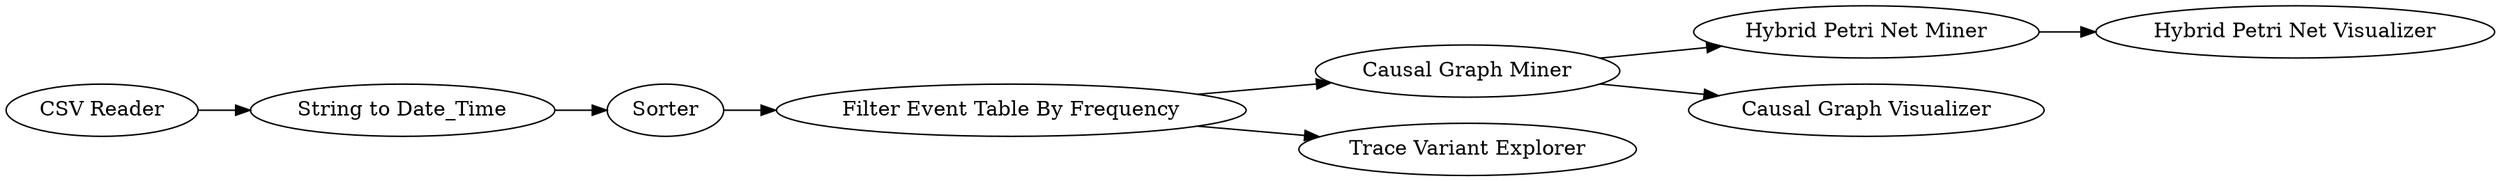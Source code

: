 digraph {
	1 [label="CSV Reader"]
	19 [label="String to Date_Time"]
	20 [label=Sorter]
	21 [label="Causal Graph Miner"]
	22 [label="Hybrid Petri Net Miner"]
	24 [label="Causal Graph Visualizer"]
	25 [label="Hybrid Petri Net Visualizer"]
	26 [label="Filter Event Table By Frequency"]
	27 [label="Trace Variant Explorer"]
	1 -> 19
	19 -> 20
	20 -> 26
	21 -> 22
	21 -> 24
	22 -> 25
	26 -> 21
	26 -> 27
	rankdir=LR
}
